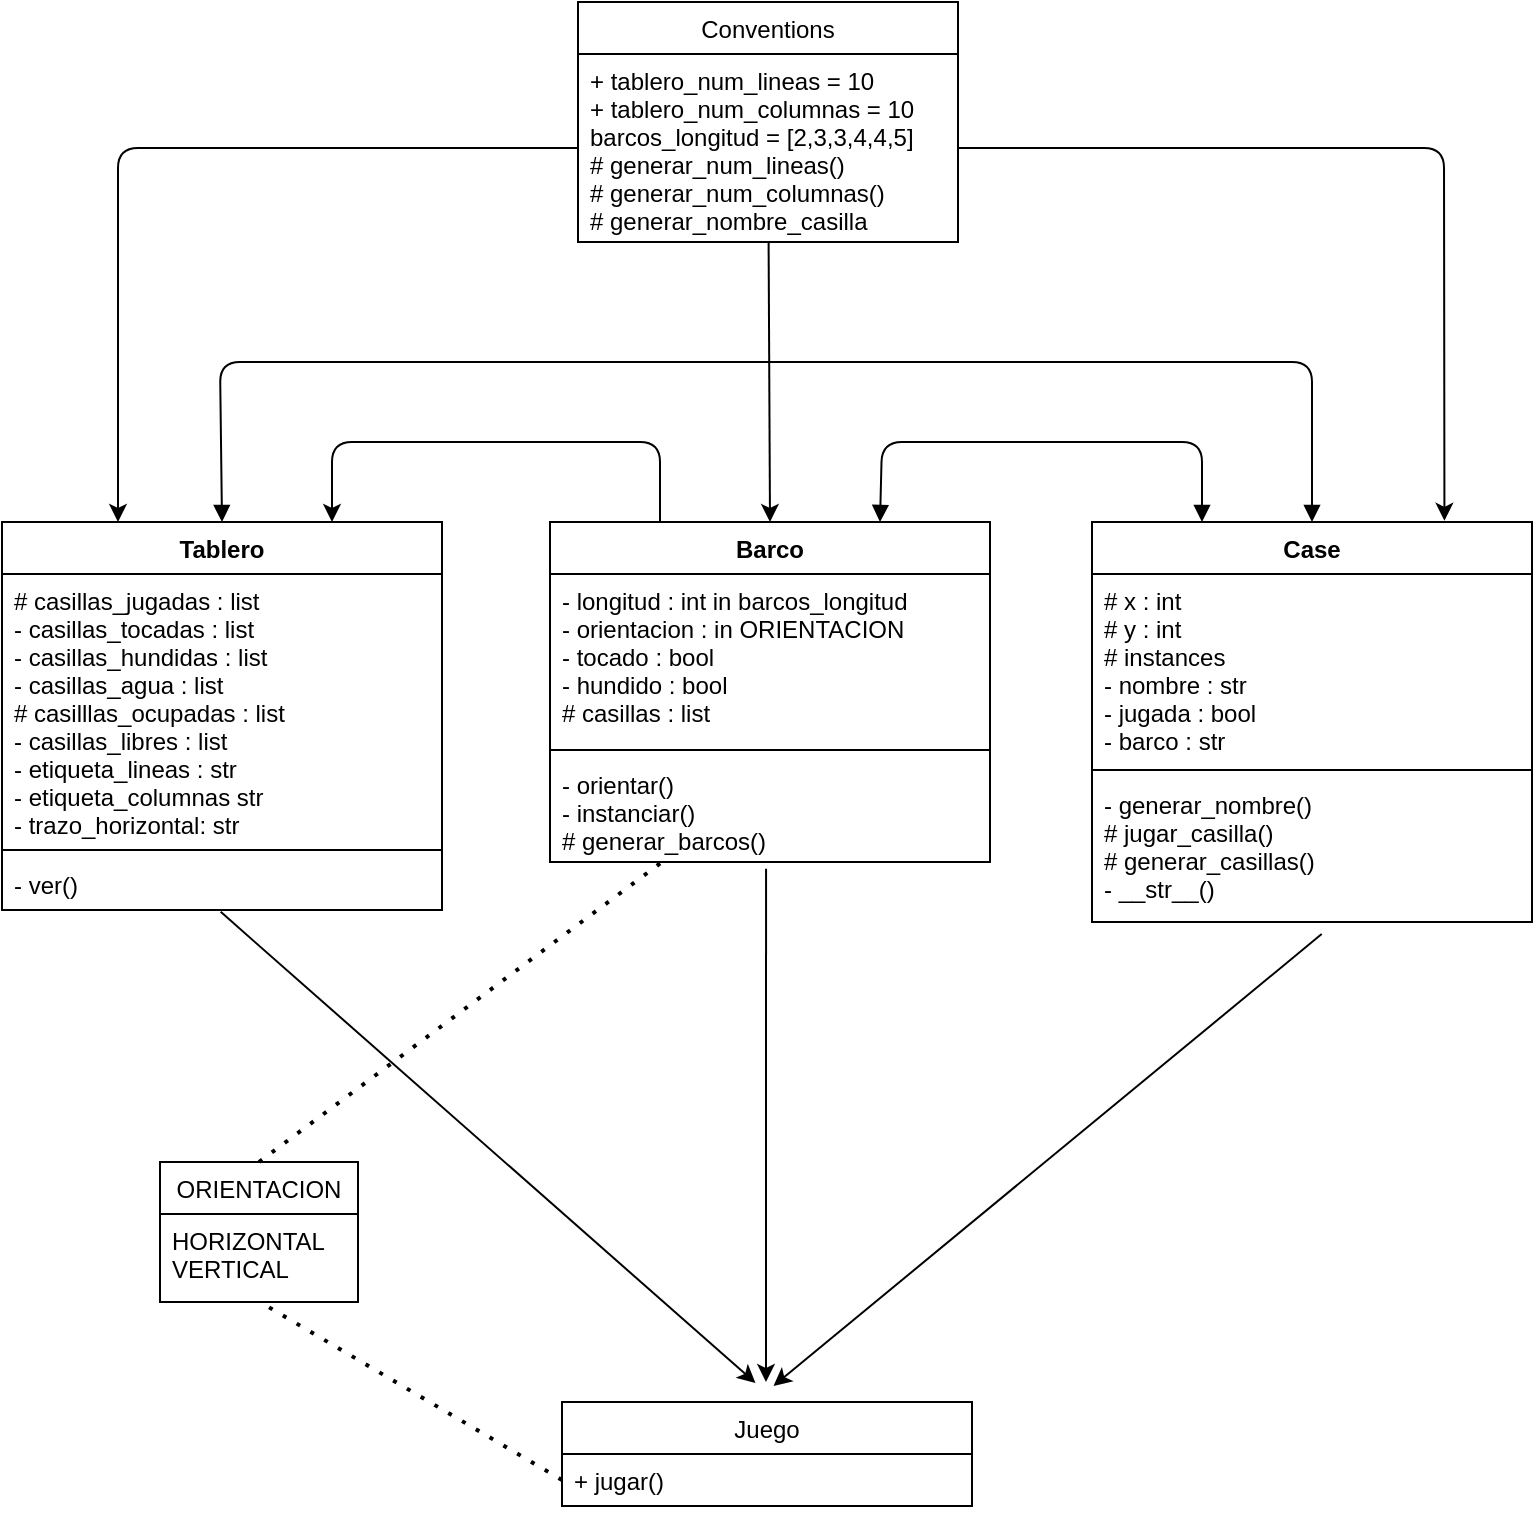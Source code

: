 <mxfile>
    <diagram id="M7j8rQi0G9vy9mc63U1u" name="Page-1">
        <mxGraphModel dx="907" dy="471" grid="1" gridSize="10" guides="1" tooltips="1" connect="1" arrows="1" fold="1" page="1" pageScale="1" pageWidth="827" pageHeight="1169" math="0" shadow="0">
            <root>
                <mxCell id="0"/>
                <mxCell id="1" parent="0"/>
                <mxCell id="6" value="Tablero" style="swimlane;fontStyle=1;align=center;verticalAlign=top;childLayout=stackLayout;horizontal=1;startSize=26;horizontalStack=0;resizeParent=1;resizeParentMax=0;resizeLast=0;collapsible=1;marginBottom=0;" vertex="1" parent="1">
                    <mxGeometry x="31" y="320" width="220" height="194" as="geometry"/>
                </mxCell>
                <mxCell id="7" value="# casillas_jugadas : list&#10;- casillas_tocadas : list&#10;- casillas_hundidas : list&#10;- casillas_agua : list&#10;# casilllas_ocupadas : list&#10;- casillas_libres : list&#10;- etiqueta_lineas : str&#10;- etiqueta_columnas str&#10;- trazo_horizontal: str" style="text;strokeColor=none;fillColor=none;align=left;verticalAlign=top;spacingLeft=4;spacingRight=4;overflow=hidden;rotatable=0;points=[[0,0.5],[1,0.5]];portConstraint=eastwest;" vertex="1" parent="6">
                    <mxGeometry y="26" width="220" height="134" as="geometry"/>
                </mxCell>
                <mxCell id="8" value="" style="line;strokeWidth=1;fillColor=none;align=left;verticalAlign=middle;spacingTop=-1;spacingLeft=3;spacingRight=3;rotatable=0;labelPosition=right;points=[];portConstraint=eastwest;strokeColor=inherit;" vertex="1" parent="6">
                    <mxGeometry y="160" width="220" height="8" as="geometry"/>
                </mxCell>
                <mxCell id="9" value="- ver()" style="text;strokeColor=none;fillColor=none;align=left;verticalAlign=top;spacingLeft=4;spacingRight=4;overflow=hidden;rotatable=0;points=[[0,0.5],[1,0.5]];portConstraint=eastwest;" vertex="1" parent="6">
                    <mxGeometry y="168" width="220" height="26" as="geometry"/>
                </mxCell>
                <mxCell id="32" style="edgeStyle=none;html=1;exitX=0.25;exitY=0;exitDx=0;exitDy=0;entryX=0.75;entryY=0;entryDx=0;entryDy=0;" edge="1" parent="1" source="10" target="6">
                    <mxGeometry relative="1" as="geometry">
                        <Array as="points">
                            <mxPoint x="360" y="280"/>
                            <mxPoint x="196" y="280"/>
                        </Array>
                    </mxGeometry>
                </mxCell>
                <mxCell id="10" value="Barco" style="swimlane;fontStyle=1;align=center;verticalAlign=top;childLayout=stackLayout;horizontal=1;startSize=26;horizontalStack=0;resizeParent=1;resizeParentMax=0;resizeLast=0;collapsible=1;marginBottom=0;" vertex="1" parent="1">
                    <mxGeometry x="305" y="320" width="220" height="170" as="geometry"/>
                </mxCell>
                <mxCell id="11" value="- longitud : int in barcos_longitud&#10;- orientacion : in ORIENTACION&#10;- tocado : bool&#10;- hundido : bool&#10;# casillas : list" style="text;strokeColor=none;fillColor=none;align=left;verticalAlign=top;spacingLeft=4;spacingRight=4;overflow=hidden;rotatable=0;points=[[0,0.5],[1,0.5]];portConstraint=eastwest;" vertex="1" parent="10">
                    <mxGeometry y="26" width="220" height="84" as="geometry"/>
                </mxCell>
                <mxCell id="12" value="" style="line;strokeWidth=1;fillColor=none;align=left;verticalAlign=middle;spacingTop=-1;spacingLeft=3;spacingRight=3;rotatable=0;labelPosition=right;points=[];portConstraint=eastwest;strokeColor=inherit;" vertex="1" parent="10">
                    <mxGeometry y="110" width="220" height="8" as="geometry"/>
                </mxCell>
                <mxCell id="13" value="- orientar()&#10;- instanciar()&#10;# generar_barcos()" style="text;strokeColor=none;fillColor=none;align=left;verticalAlign=top;spacingLeft=4;spacingRight=4;overflow=hidden;rotatable=0;points=[[0,0.5],[1,0.5]];portConstraint=eastwest;" vertex="1" parent="10">
                    <mxGeometry y="118" width="220" height="52" as="geometry"/>
                </mxCell>
                <mxCell id="14" value="Case" style="swimlane;fontStyle=1;align=center;verticalAlign=top;childLayout=stackLayout;horizontal=1;startSize=26;horizontalStack=0;resizeParent=1;resizeParentMax=0;resizeLast=0;collapsible=1;marginBottom=0;" vertex="1" parent="1">
                    <mxGeometry x="576" y="320" width="220" height="200" as="geometry"/>
                </mxCell>
                <mxCell id="15" value="# x : int &#10;# y : int&#10;# instances&#10;- nombre : str&#10;- jugada : bool&#10;- barco : str" style="text;strokeColor=none;fillColor=none;align=left;verticalAlign=top;spacingLeft=4;spacingRight=4;overflow=hidden;rotatable=0;points=[[0,0.5],[1,0.5]];portConstraint=eastwest;" vertex="1" parent="14">
                    <mxGeometry y="26" width="220" height="94" as="geometry"/>
                </mxCell>
                <mxCell id="16" value="" style="line;strokeWidth=1;fillColor=none;align=left;verticalAlign=middle;spacingTop=-1;spacingLeft=3;spacingRight=3;rotatable=0;labelPosition=right;points=[];portConstraint=eastwest;strokeColor=inherit;" vertex="1" parent="14">
                    <mxGeometry y="120" width="220" height="8" as="geometry"/>
                </mxCell>
                <mxCell id="17" value="- generar_nombre()&#10;# jugar_casilla()&#10;# generar_casillas()&#10;- __str__()" style="text;strokeColor=none;fillColor=none;align=left;verticalAlign=top;spacingLeft=4;spacingRight=4;overflow=hidden;rotatable=0;points=[[0,0.5],[1,0.5]];portConstraint=eastwest;" vertex="1" parent="14">
                    <mxGeometry y="128" width="220" height="72" as="geometry"/>
                </mxCell>
                <mxCell id="22" value="ORIENTACION" style="swimlane;fontStyle=0;childLayout=stackLayout;horizontal=1;startSize=26;fillColor=none;horizontalStack=0;resizeParent=1;resizeParentMax=0;resizeLast=0;collapsible=1;marginBottom=0;" vertex="1" parent="1">
                    <mxGeometry x="110" y="640" width="99" height="70" as="geometry"/>
                </mxCell>
                <mxCell id="23" value="HORIZONTAL &#10;VERTICAL" style="text;strokeColor=none;fillColor=none;align=left;verticalAlign=top;spacingLeft=4;spacingRight=4;overflow=hidden;rotatable=0;points=[[0,0.5],[1,0.5]];portConstraint=eastwest;" vertex="1" parent="22">
                    <mxGeometry y="26" width="99" height="44" as="geometry"/>
                </mxCell>
                <mxCell id="51" style="edgeStyle=none;html=1;exitX=0.497;exitY=1.036;exitDx=0;exitDy=0;exitPerimeter=0;entryX=0.472;entryY=-0.183;entryDx=0;entryDy=0;entryPerimeter=0;" edge="1" parent="1" source="9" target="26">
                    <mxGeometry relative="1" as="geometry">
                        <mxPoint x="410" y="750" as="targetPoint"/>
                    </mxGeometry>
                </mxCell>
                <mxCell id="52" style="edgeStyle=none;html=1;exitX=0.491;exitY=1.066;exitDx=0;exitDy=0;exitPerimeter=0;" edge="1" parent="1" source="13">
                    <mxGeometry relative="1" as="geometry">
                        <mxPoint x="413" y="750" as="targetPoint"/>
                        <mxPoint x="340" y="550" as="sourcePoint"/>
                    </mxGeometry>
                </mxCell>
                <mxCell id="53" style="edgeStyle=none;html=1;exitX=0.522;exitY=1.084;exitDx=0;exitDy=0;exitPerimeter=0;entryX=0.516;entryY=-0.155;entryDx=0;entryDy=0;entryPerimeter=0;" edge="1" parent="1" source="17" target="26">
                    <mxGeometry relative="1" as="geometry">
                        <mxPoint x="690" y="700" as="targetPoint"/>
                    </mxGeometry>
                </mxCell>
                <mxCell id="26" value="Juego" style="swimlane;fontStyle=0;childLayout=stackLayout;horizontal=1;startSize=26;fillColor=none;horizontalStack=0;resizeParent=1;resizeParentMax=0;resizeLast=0;collapsible=1;marginBottom=0;" vertex="1" parent="1">
                    <mxGeometry x="311" y="760" width="205" height="52" as="geometry"/>
                </mxCell>
                <mxCell id="27" value="+ jugar()" style="text;strokeColor=none;fillColor=none;align=left;verticalAlign=top;spacingLeft=4;spacingRight=4;overflow=hidden;rotatable=0;points=[[0,0.5],[1,0.5]];portConstraint=eastwest;" vertex="1" parent="26">
                    <mxGeometry y="26" width="205" height="26" as="geometry"/>
                </mxCell>
                <mxCell id="31" value="" style="endArrow=block;startArrow=block;endFill=1;startFill=1;html=1;exitX=0.75;exitY=0;exitDx=0;exitDy=0;entryX=0.25;entryY=0;entryDx=0;entryDy=0;" edge="1" parent="1" source="10" target="14">
                    <mxGeometry width="160" relative="1" as="geometry">
                        <mxPoint x="491" y="290" as="sourcePoint"/>
                        <mxPoint x="651" y="290" as="targetPoint"/>
                        <Array as="points">
                            <mxPoint x="471" y="280"/>
                            <mxPoint x="631" y="280"/>
                        </Array>
                    </mxGeometry>
                </mxCell>
                <mxCell id="39" style="edgeStyle=none;html=1;entryX=0.5;entryY=0;entryDx=0;entryDy=0;" edge="1" parent="1" source="37" target="10">
                    <mxGeometry relative="1" as="geometry"/>
                </mxCell>
                <mxCell id="40" style="edgeStyle=none;html=1;exitX=0;exitY=0.5;exitDx=0;exitDy=0;" edge="1" parent="1" source="38">
                    <mxGeometry relative="1" as="geometry">
                        <mxPoint x="89" y="320" as="targetPoint"/>
                        <Array as="points">
                            <mxPoint x="89" y="133"/>
                        </Array>
                    </mxGeometry>
                </mxCell>
                <mxCell id="37" value="Conventions" style="swimlane;fontStyle=0;childLayout=stackLayout;horizontal=1;startSize=26;fillColor=none;horizontalStack=0;resizeParent=1;resizeParentMax=0;resizeLast=0;collapsible=1;marginBottom=0;" vertex="1" parent="1">
                    <mxGeometry x="319" y="60" width="190" height="120" as="geometry"/>
                </mxCell>
                <mxCell id="38" value="+ tablero_num_lineas = 10&#10;+ tablero_num_columnas = 10&#10;barcos_longitud = [2,3,3,4,4,5]&#10;# generar_num_lineas()&#10;# generar_num_columnas()&#10;# generar_nombre_casilla" style="text;strokeColor=none;fillColor=none;align=left;verticalAlign=top;spacingLeft=4;spacingRight=4;overflow=hidden;rotatable=0;points=[[0,0.5],[1,0.5]];portConstraint=eastwest;" vertex="1" parent="37">
                    <mxGeometry y="26" width="190" height="94" as="geometry"/>
                </mxCell>
                <mxCell id="41" style="edgeStyle=none;html=1;exitX=1;exitY=0.5;exitDx=0;exitDy=0;entryX=0.801;entryY=-0.003;entryDx=0;entryDy=0;entryPerimeter=0;" edge="1" parent="1" source="38" target="14">
                    <mxGeometry relative="1" as="geometry">
                        <Array as="points">
                            <mxPoint x="752" y="133"/>
                        </Array>
                    </mxGeometry>
                </mxCell>
                <mxCell id="43" value="" style="endArrow=block;startArrow=block;endFill=1;startFill=1;html=1;exitX=0.5;exitY=0;exitDx=0;exitDy=0;entryX=0.5;entryY=0;entryDx=0;entryDy=0;" edge="1" parent="1" source="6" target="14">
                    <mxGeometry width="160" relative="1" as="geometry">
                        <mxPoint x="335" y="240" as="sourcePoint"/>
                        <mxPoint x="495" y="240" as="targetPoint"/>
                        <Array as="points">
                            <mxPoint x="140" y="240"/>
                            <mxPoint x="686" y="240"/>
                        </Array>
                    </mxGeometry>
                </mxCell>
                <mxCell id="49" value="" style="endArrow=none;dashed=1;html=1;dashPattern=1 3;strokeWidth=2;exitX=0.5;exitY=0;exitDx=0;exitDy=0;" edge="1" parent="1" source="22">
                    <mxGeometry width="50" height="50" relative="1" as="geometry">
                        <mxPoint x="311" y="540" as="sourcePoint"/>
                        <mxPoint x="361" y="490" as="targetPoint"/>
                    </mxGeometry>
                </mxCell>
                <mxCell id="50" value="" style="endArrow=none;dashed=1;html=1;dashPattern=1 3;strokeWidth=2;exitX=0;exitY=0.75;exitDx=0;exitDy=0;" edge="1" parent="1" source="26">
                    <mxGeometry width="50" height="50" relative="1" as="geometry">
                        <mxPoint x="110" y="760" as="sourcePoint"/>
                        <mxPoint x="160" y="710" as="targetPoint"/>
                    </mxGeometry>
                </mxCell>
            </root>
        </mxGraphModel>
    </diagram>
</mxfile>
